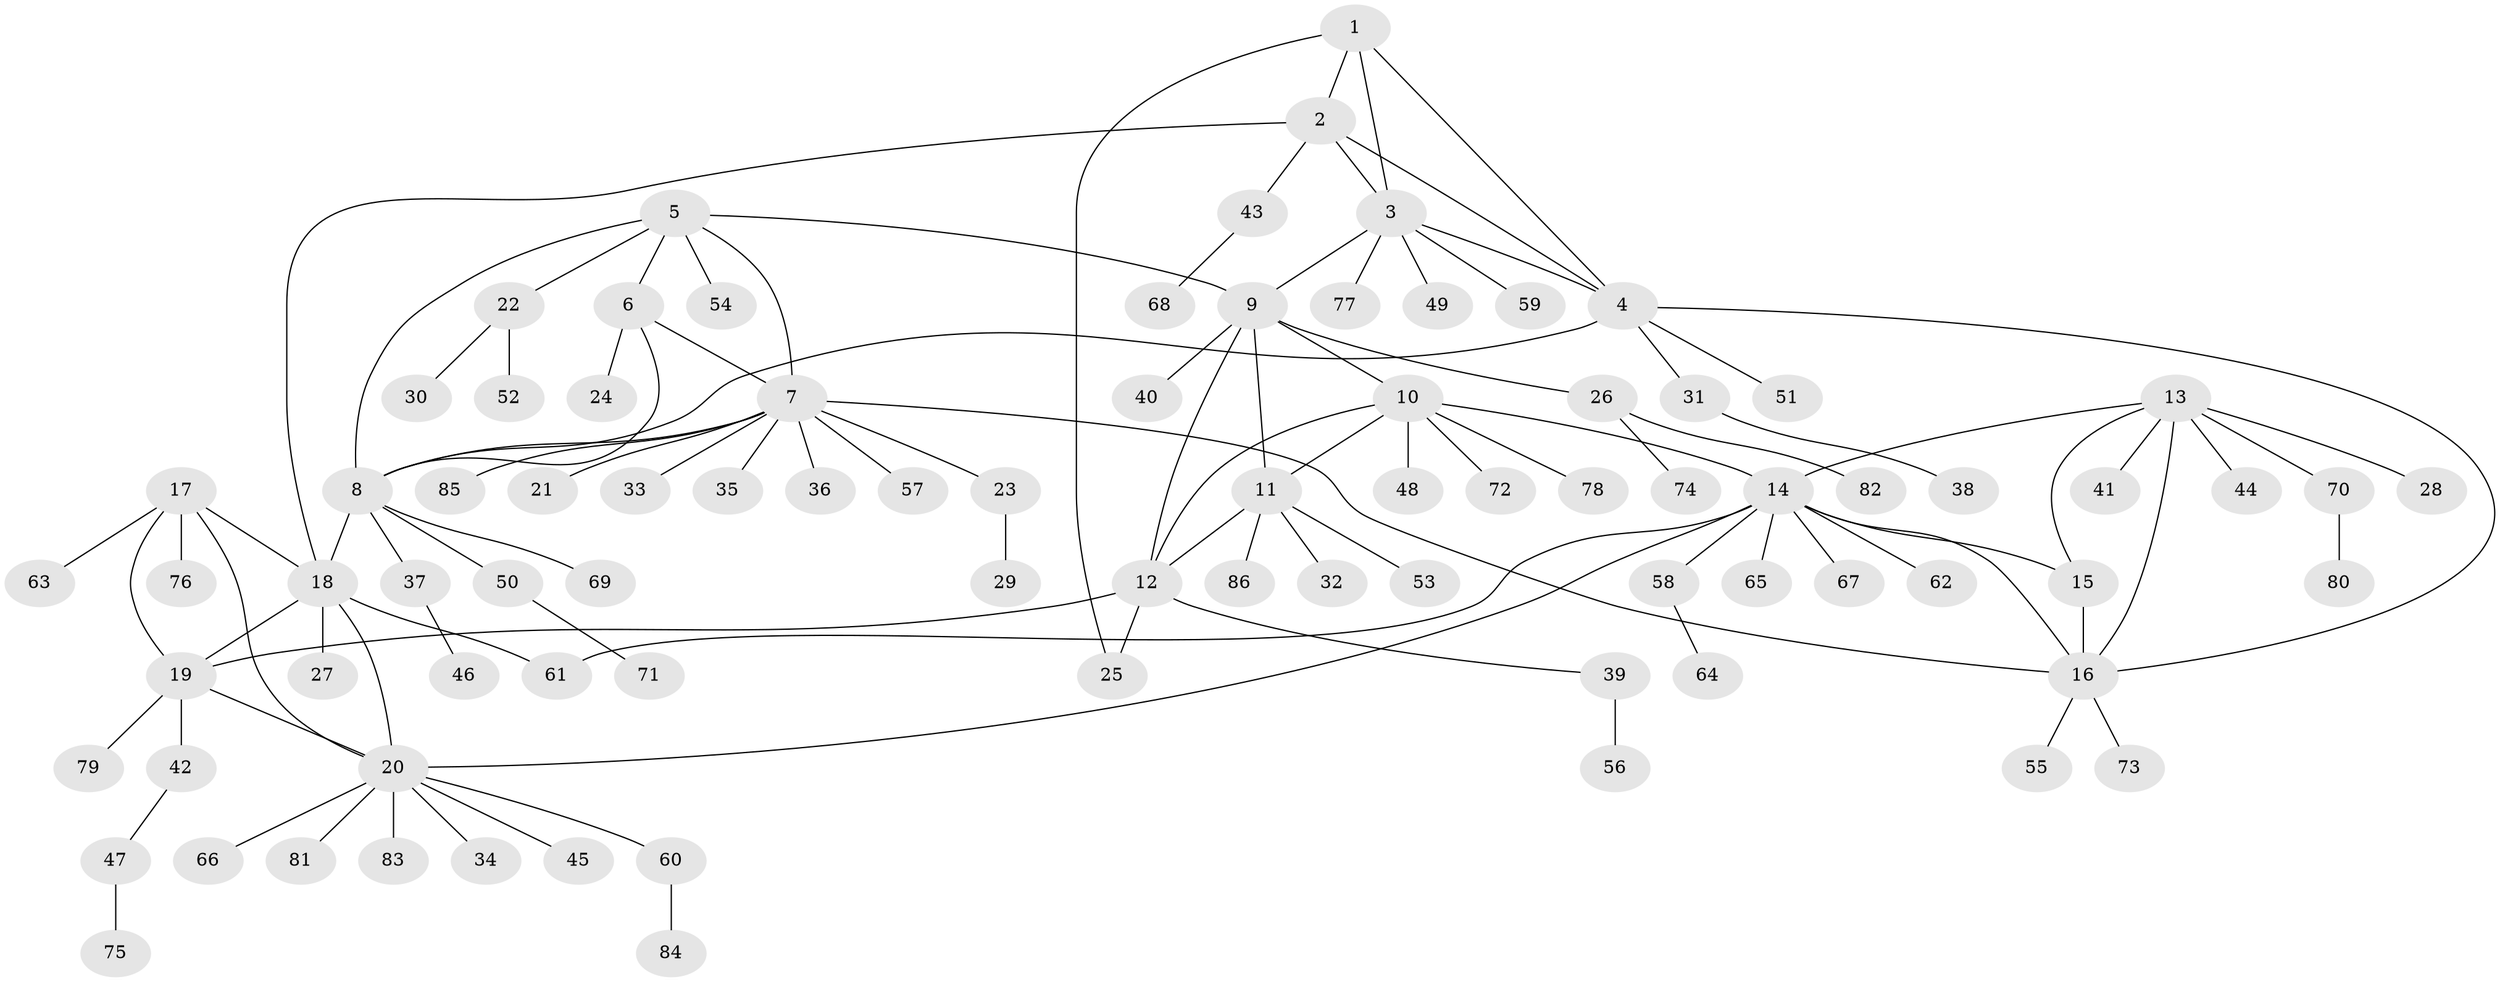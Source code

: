 // coarse degree distribution, {7: 0.06060606060606061, 4: 0.015151515151515152, 5: 0.06060606060606061, 3: 0.015151515151515152, 10: 0.015151515151515152, 9: 0.015151515151515152, 13: 0.015151515151515152, 2: 0.07575757575757576, 11: 0.015151515151515152, 6: 0.015151515151515152, 1: 0.696969696969697}
// Generated by graph-tools (version 1.1) at 2025/24/03/03/25 07:24:09]
// undirected, 86 vertices, 108 edges
graph export_dot {
graph [start="1"]
  node [color=gray90,style=filled];
  1;
  2;
  3;
  4;
  5;
  6;
  7;
  8;
  9;
  10;
  11;
  12;
  13;
  14;
  15;
  16;
  17;
  18;
  19;
  20;
  21;
  22;
  23;
  24;
  25;
  26;
  27;
  28;
  29;
  30;
  31;
  32;
  33;
  34;
  35;
  36;
  37;
  38;
  39;
  40;
  41;
  42;
  43;
  44;
  45;
  46;
  47;
  48;
  49;
  50;
  51;
  52;
  53;
  54;
  55;
  56;
  57;
  58;
  59;
  60;
  61;
  62;
  63;
  64;
  65;
  66;
  67;
  68;
  69;
  70;
  71;
  72;
  73;
  74;
  75;
  76;
  77;
  78;
  79;
  80;
  81;
  82;
  83;
  84;
  85;
  86;
  1 -- 2;
  1 -- 3;
  1 -- 4;
  1 -- 25;
  2 -- 3;
  2 -- 4;
  2 -- 18;
  2 -- 43;
  3 -- 4;
  3 -- 9;
  3 -- 49;
  3 -- 59;
  3 -- 77;
  4 -- 8;
  4 -- 16;
  4 -- 31;
  4 -- 51;
  5 -- 6;
  5 -- 7;
  5 -- 8;
  5 -- 9;
  5 -- 22;
  5 -- 54;
  6 -- 7;
  6 -- 8;
  6 -- 24;
  7 -- 8;
  7 -- 16;
  7 -- 21;
  7 -- 23;
  7 -- 33;
  7 -- 35;
  7 -- 36;
  7 -- 57;
  7 -- 85;
  8 -- 18;
  8 -- 37;
  8 -- 50;
  8 -- 69;
  9 -- 10;
  9 -- 11;
  9 -- 12;
  9 -- 26;
  9 -- 40;
  10 -- 11;
  10 -- 12;
  10 -- 14;
  10 -- 48;
  10 -- 72;
  10 -- 78;
  11 -- 12;
  11 -- 32;
  11 -- 53;
  11 -- 86;
  12 -- 19;
  12 -- 25;
  12 -- 39;
  13 -- 14;
  13 -- 15;
  13 -- 16;
  13 -- 28;
  13 -- 41;
  13 -- 44;
  13 -- 70;
  14 -- 15;
  14 -- 16;
  14 -- 20;
  14 -- 58;
  14 -- 61;
  14 -- 62;
  14 -- 65;
  14 -- 67;
  15 -- 16;
  16 -- 55;
  16 -- 73;
  17 -- 18;
  17 -- 19;
  17 -- 20;
  17 -- 63;
  17 -- 76;
  18 -- 19;
  18 -- 20;
  18 -- 27;
  18 -- 61;
  19 -- 20;
  19 -- 42;
  19 -- 79;
  20 -- 34;
  20 -- 45;
  20 -- 60;
  20 -- 66;
  20 -- 81;
  20 -- 83;
  22 -- 30;
  22 -- 52;
  23 -- 29;
  26 -- 74;
  26 -- 82;
  31 -- 38;
  37 -- 46;
  39 -- 56;
  42 -- 47;
  43 -- 68;
  47 -- 75;
  50 -- 71;
  58 -- 64;
  60 -- 84;
  70 -- 80;
}
